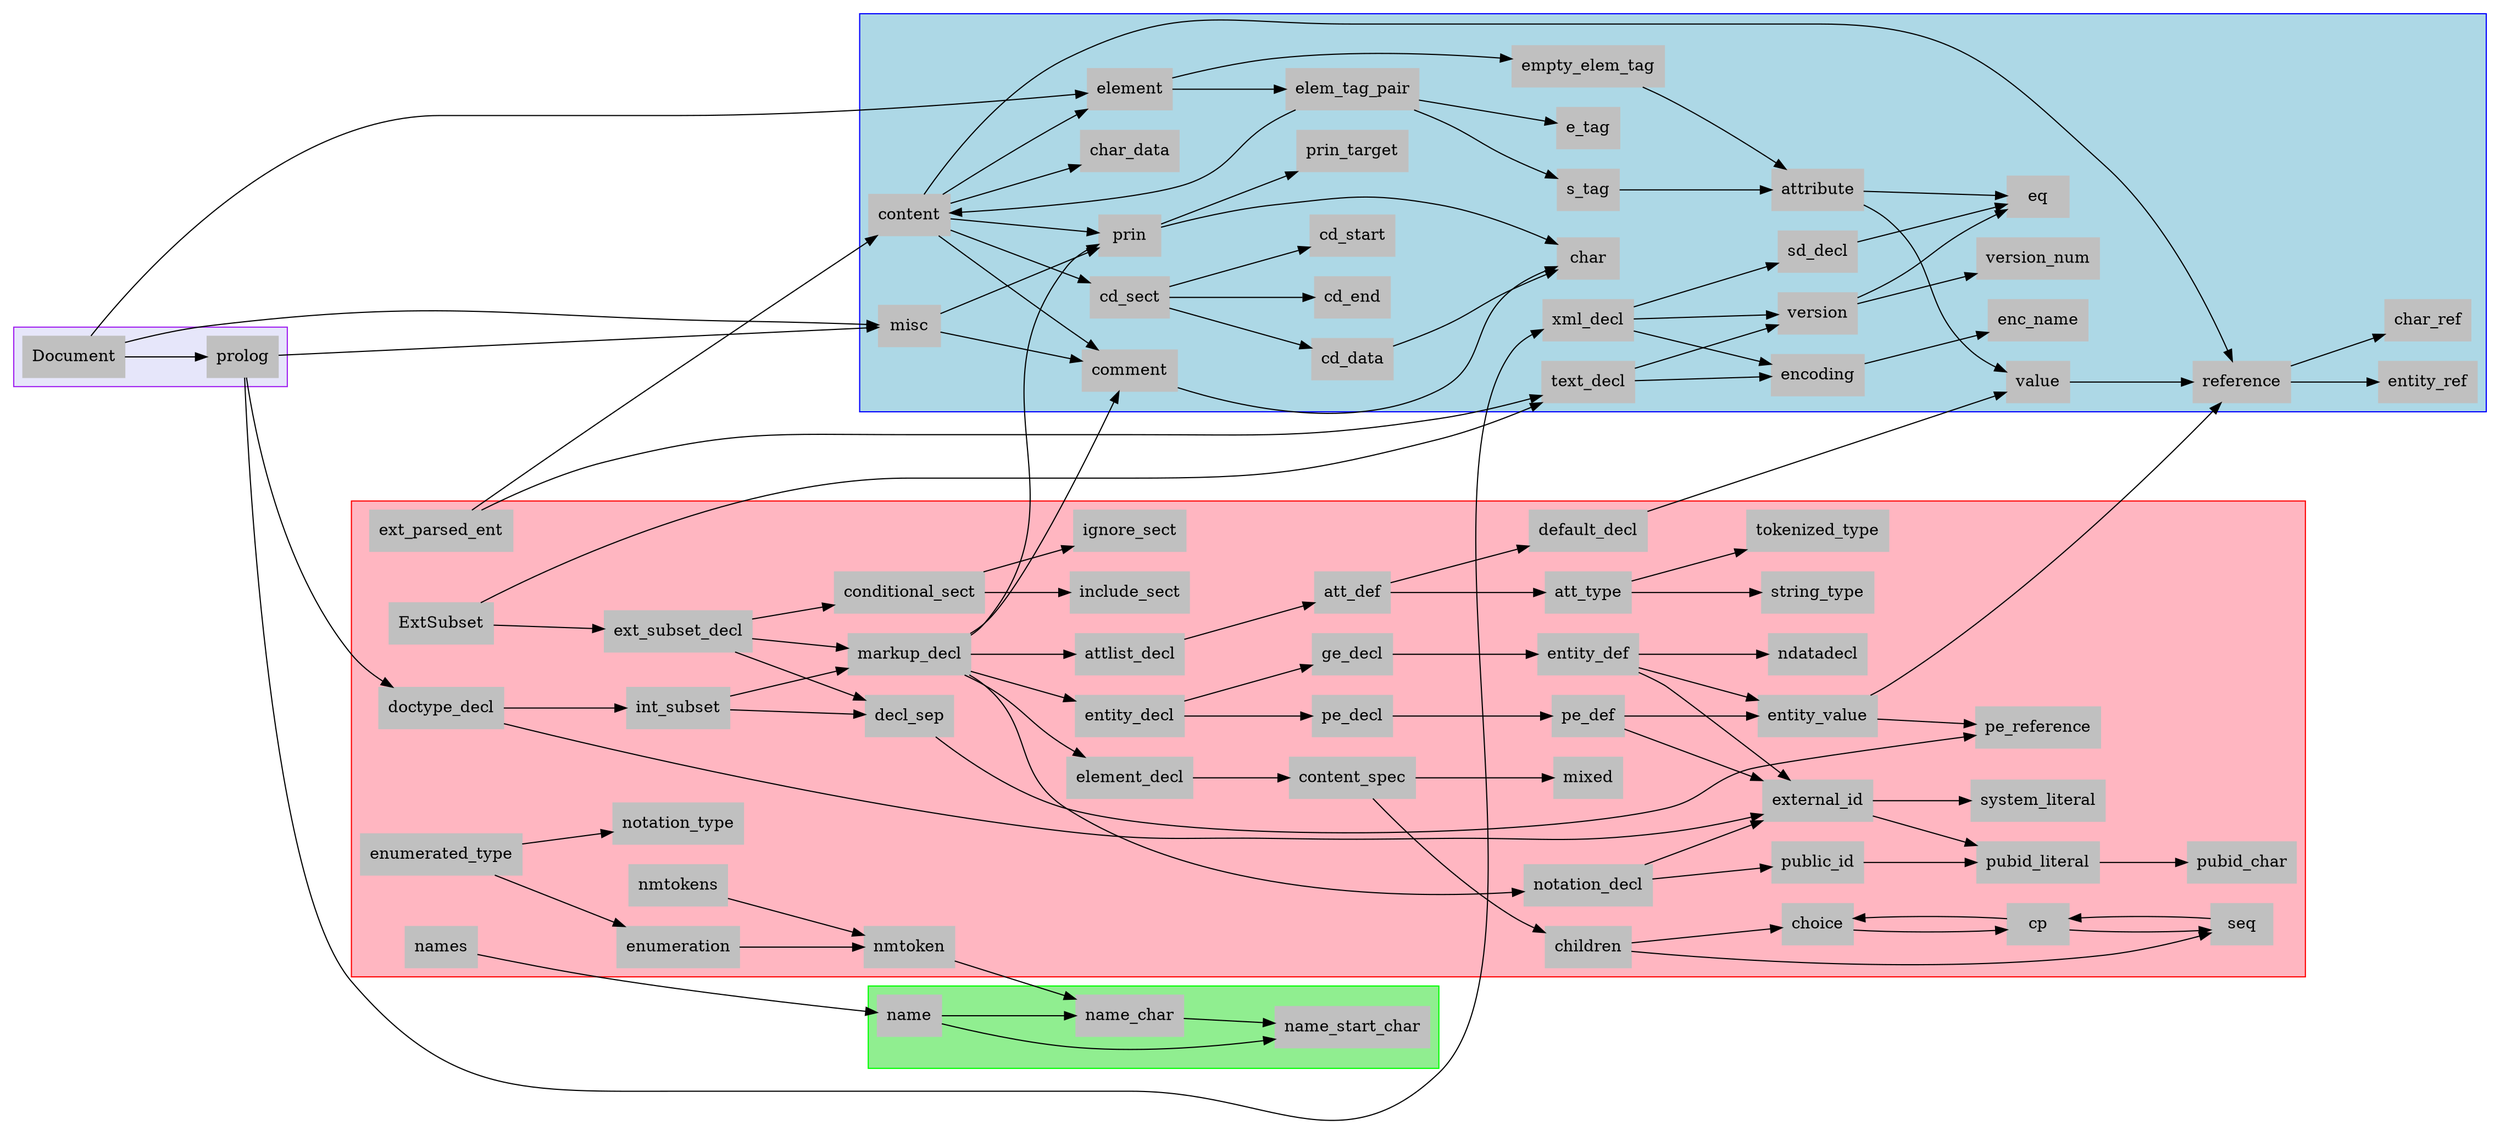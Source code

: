 digraph Perl6XML {
	rankdir=LR;
    ranksep=1;
    node [shape=box,style=filled,fillcolor=silver,color=gray];
	edge [color=black]
    compound=true;

subgraph cluster_Common {
	color=blue;
	fillcolor=lightblue;
    style=filled;

	//
	xml_decl
	version
	encoding
	enc_name
	char
	content
	sd_decl
	prin
    prin_target
	comment
	version_num
	eq
	reference
	cd_sect
	cd_start
	cd_end
	cd_data
	prin
	comment
	char_data
	value
	attribute
	content
	e_tag
	elem_tag_pair
	element
	empty_elem_tag
	s_tag
	misc

	reference -> entity_ref
	reference -> char_ref
	text_decl
    }

subgraph cluster_Name {
	color=green;
	fillcolor=lightgreen;
    style=filled;
	name
	name_char
	name_start_char
}

subgraph cluster_External {
	color=red;
	fillcolor=lightpink;
    style=filled;

	//
	names
	ext_parsed_ent
    markup_decl
	element_decl
    attlist_decl
    entity_decl
    notation_decl
	ext_subset
	ext_subset_decl
	markup_decl
	conditional_sect
    decl_sep
	entity_value
	pe_reference
	int_subset
	nmtoken
	nmtokens


	//element_decl -> name
	element_decl -> content_spec
	content_spec -> mixed
    content_spec -> children
	children -> choice
	children -> seq
    //cp -> name
	cp -> choice
	cp -> seq
	choice -> cp
	seq -> cp
	//mixed -> name
	//attlist_decl -> name
	attlist_decl -> att_def
	//att_def -> name
	att_def -> att_type
	att_def -> default_decl
	att_type -> string_type
	att_type -> tokenized_type
	enumerated_type -> notation_type
	enumerated_type -> enumeration
	//notation_type -> name
	enumeration -> nmtoken
	default_decl -> value
	conditional_sect -> include_sect
	conditional_sect -> ignore_sect

    // TODO
	//include_sect
	//ignore_sect
	doctype_decl

	//entity_ref -> name
	//pe_reference -> name
	entity_decl -> ge_decl
	entity_decl -> pe_decl
	//ge_decl -> name
	ge_decl -> entity_def
	//pe_decl -> name
	pe_decl -> pe_def
	entity_def -> entity_value
	entity_def -> external_id
	entity_def -> ndatadecl
	pe_def -> entity_value
	pe_def -> external_id
	external_id -> system_literal
	external_id -> pubid_literal
    //ndatadecl -> name
	pubid_char
    public_id
    }

subgraph cluster_Document {
	color=purple;
    fillcolor=lavender;
    style=filled;

	//
	document
	prolog
    }


	// edges

	document -> prolog
	document -> element
	document -> misc

	name_char -> name_start_char
	name -> name_start_char
	name -> name_char
	names -> name
	nmtoken -> name_char
	nmtokens -> nmtoken
	entity_value -> pe_reference
	entity_value -> reference
	value -> reference
	pubid_literal -> pubid_char
	comment -> char
	prin -> prin_target
	prin -> char
	//prin_target -> name

	cd_sect -> cd_start
	cd_sect -> cd_data
	cd_sect -> cd_end
	cd_data -> char

	prolog -> xml_decl
	prolog -> misc
	prolog -> doctype_decl
	xml_decl -> version
	xml_decl -> encoding
	xml_decl -> sd_decl
	version -> eq
	version -> version_num
	misc -> comment
	misc -> prin

	//doctype_decl -> name
	doctype_decl -> external_id
	doctype_decl -> int_subset
	decl_sep -> pe_reference
    int_subset -> markup_decl
    int_subset -> decl_sep
	markup_decl -> element_decl
	markup_decl -> attlist_decl
	markup_decl -> entity_decl
	markup_decl -> notation_decl
	markup_decl -> prin
	markup_decl -> comment
	ext_subset -> text_decl
	ext_subset -> ext_subset_decl
	ext_subset_decl -> markup_decl
	ext_subset_decl -> conditional_sect
	ext_subset_decl -> decl_sep
	sd_decl -> eq
	
	element -> empty_elem_tag
	element -> elem_tag_pair
	elem_tag_pair -> s_tag
	elem_tag_pair -> content
	elem_tag_pair -> e_tag
	//s_tag -> name
	s_tag -> attribute
	//attribute -> name
	attribute -> eq
	attribute -> value
	//e_tag -> name

	// [43]
	content -> char_data
	content -> element
	content -> reference
	content -> cd_sect
	content -> prin
	content -> comment
	//empty_elem_tag -> name
	empty_elem_tag -> attribute

    // [77]
	text_decl -> version
	text_decl -> encoding

	ext_parsed_ent -> text_decl
	ext_parsed_ent -> content
	encoding -> enc_name

	// [82]
	notation_decl -> external_id
	notation_decl -> public_id
	public_id -> pubid_literal

	// labels
	document [label="Document"]		//1
	ext_subset [label="ExtSubset"]
}
